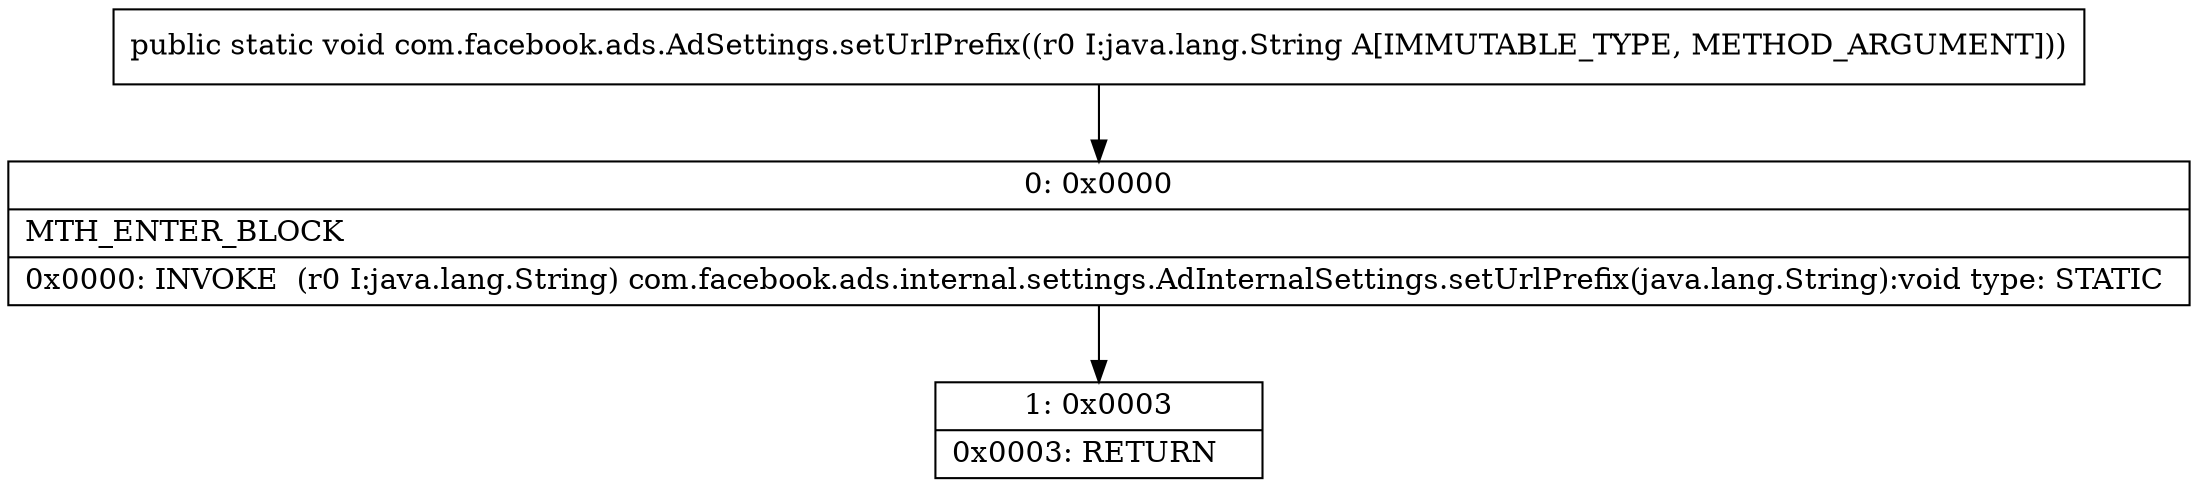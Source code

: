 digraph "CFG forcom.facebook.ads.AdSettings.setUrlPrefix(Ljava\/lang\/String;)V" {
Node_0 [shape=record,label="{0\:\ 0x0000|MTH_ENTER_BLOCK\l|0x0000: INVOKE  (r0 I:java.lang.String) com.facebook.ads.internal.settings.AdInternalSettings.setUrlPrefix(java.lang.String):void type: STATIC \l}"];
Node_1 [shape=record,label="{1\:\ 0x0003|0x0003: RETURN   \l}"];
MethodNode[shape=record,label="{public static void com.facebook.ads.AdSettings.setUrlPrefix((r0 I:java.lang.String A[IMMUTABLE_TYPE, METHOD_ARGUMENT])) }"];
MethodNode -> Node_0;
Node_0 -> Node_1;
}

